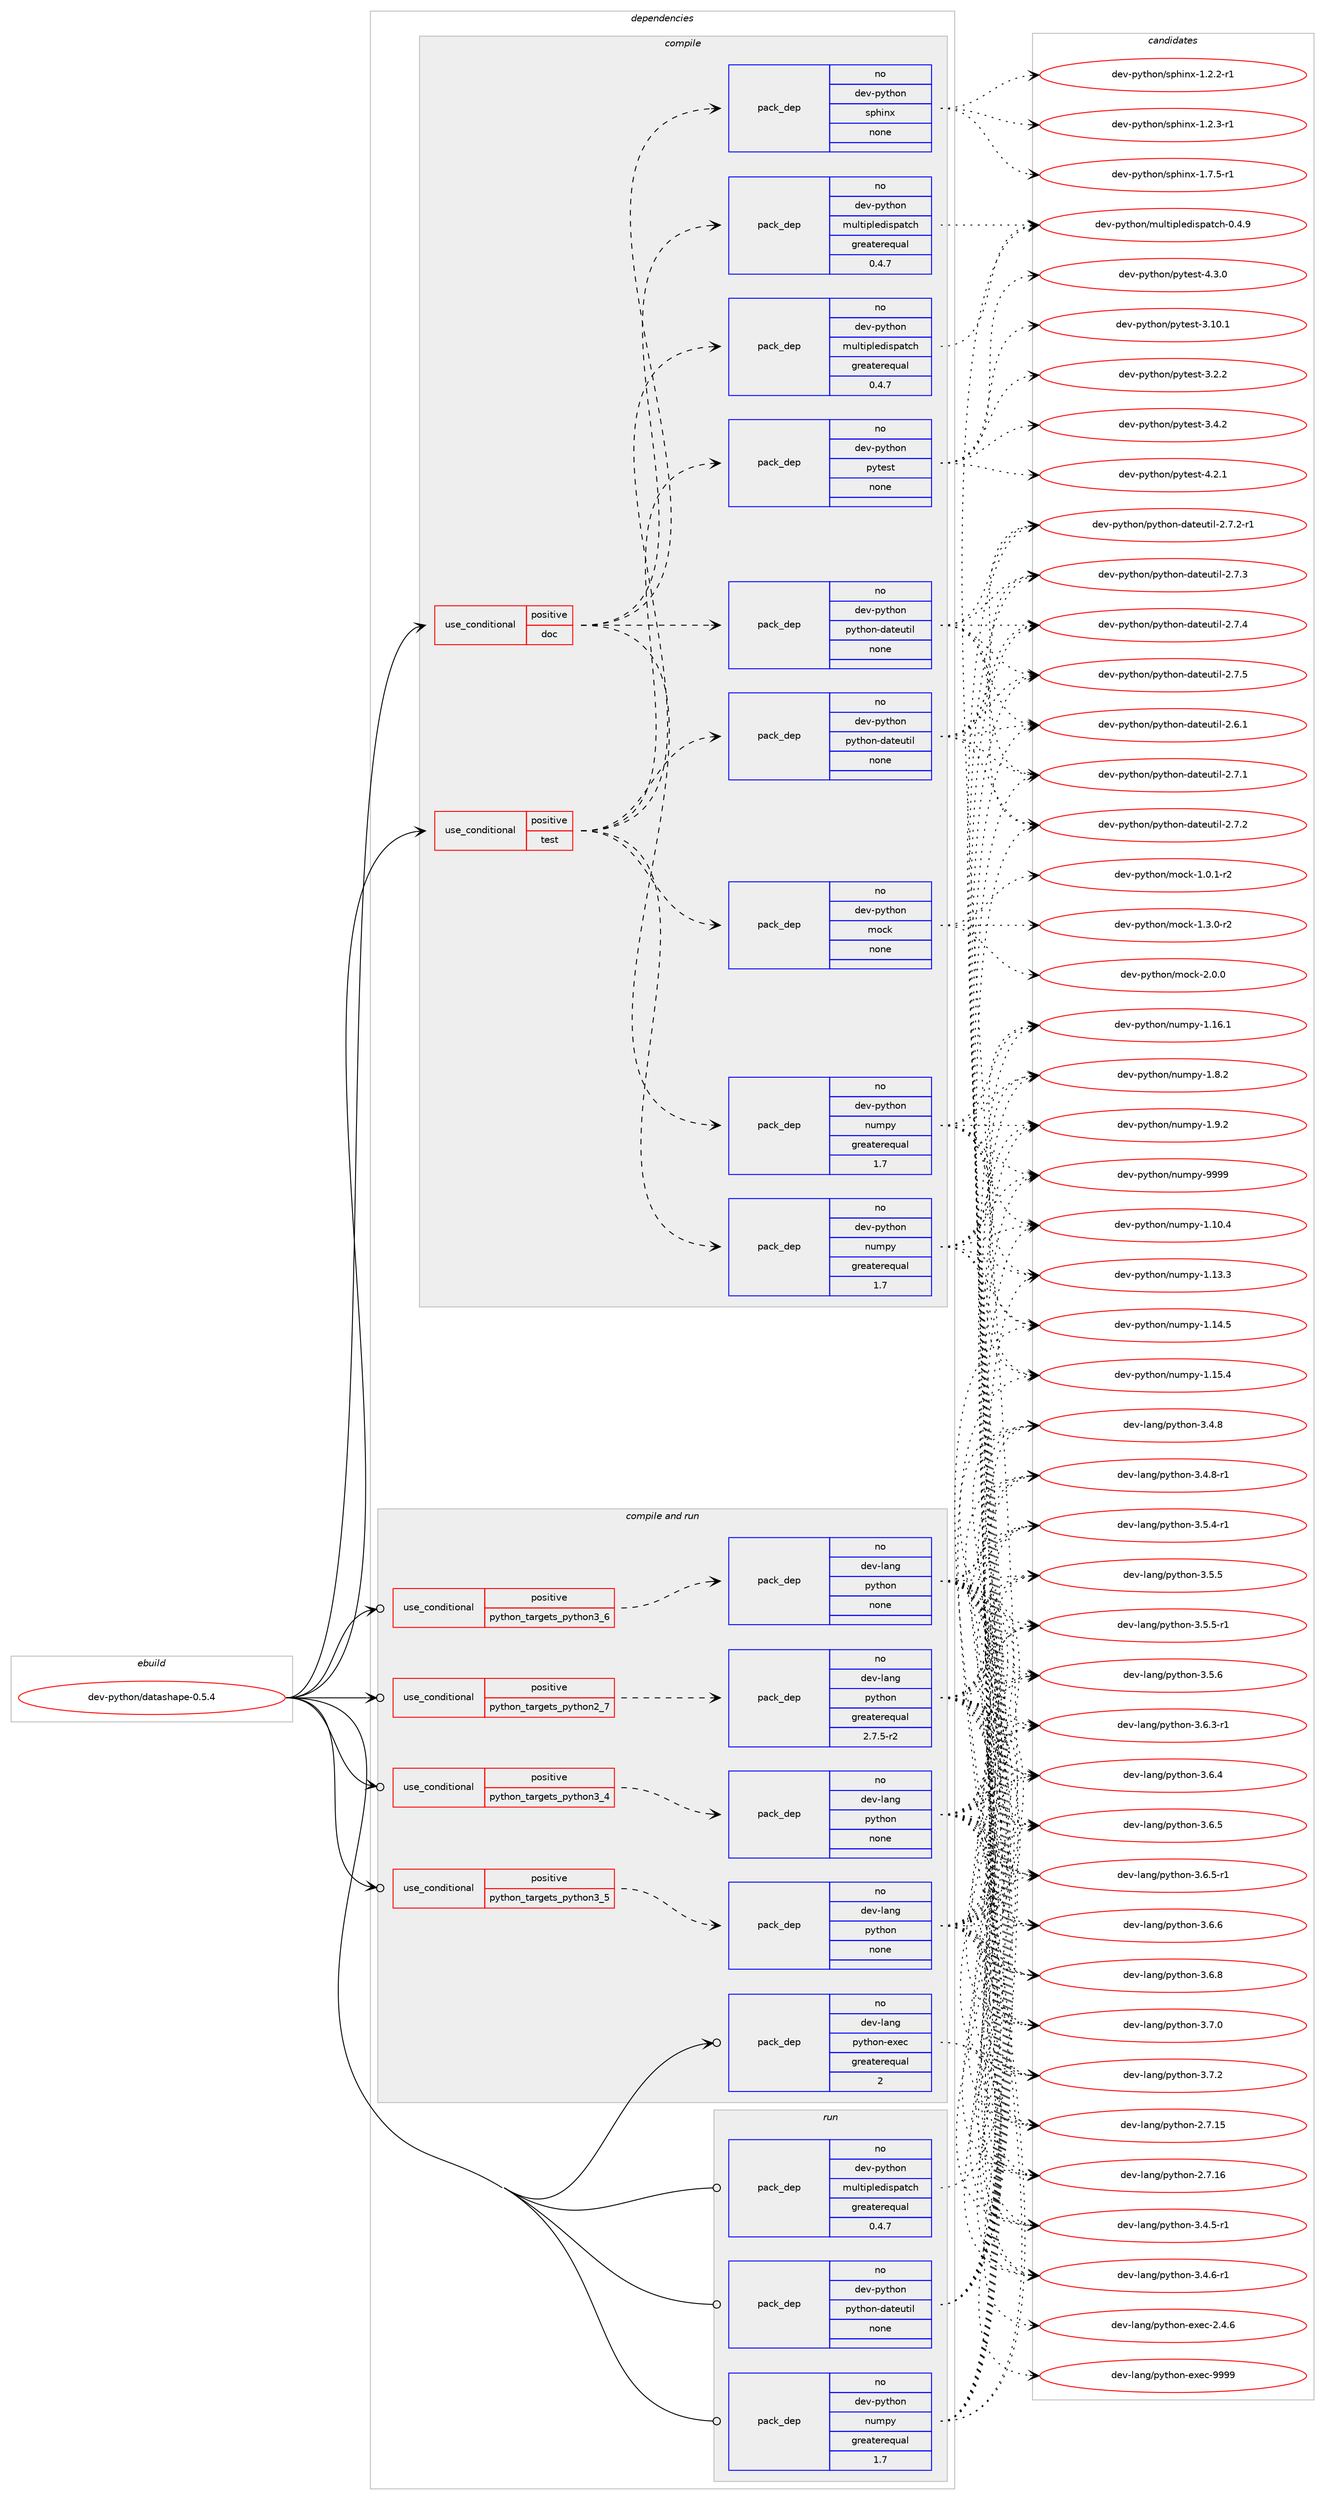digraph prolog {

# *************
# Graph options
# *************

newrank=true;
concentrate=true;
compound=true;
graph [rankdir=LR,fontname=Helvetica,fontsize=10,ranksep=1.5];#, ranksep=2.5, nodesep=0.2];
edge  [arrowhead=vee];
node  [fontname=Helvetica,fontsize=10];

# **********
# The ebuild
# **********

subgraph cluster_leftcol {
color=gray;
rank=same;
label=<<i>ebuild</i>>;
id [label="dev-python/datashape-0.5.4", color=red, width=4, href="../dev-python/datashape-0.5.4.svg"];
}

# ****************
# The dependencies
# ****************

subgraph cluster_midcol {
color=gray;
label=<<i>dependencies</i>>;
subgraph cluster_compile {
fillcolor="#eeeeee";
style=filled;
label=<<i>compile</i>>;
subgraph cond373077 {
dependency1405298 [label=<<TABLE BORDER="0" CELLBORDER="1" CELLSPACING="0" CELLPADDING="4"><TR><TD ROWSPAN="3" CELLPADDING="10">use_conditional</TD></TR><TR><TD>positive</TD></TR><TR><TD>doc</TD></TR></TABLE>>, shape=none, color=red];
subgraph pack1008976 {
dependency1405299 [label=<<TABLE BORDER="0" CELLBORDER="1" CELLSPACING="0" CELLPADDING="4" WIDTH="220"><TR><TD ROWSPAN="6" CELLPADDING="30">pack_dep</TD></TR><TR><TD WIDTH="110">no</TD></TR><TR><TD>dev-python</TD></TR><TR><TD>numpy</TD></TR><TR><TD>greaterequal</TD></TR><TR><TD>1.7</TD></TR></TABLE>>, shape=none, color=blue];
}
dependency1405298:e -> dependency1405299:w [weight=20,style="dashed",arrowhead="vee"];
subgraph pack1008977 {
dependency1405300 [label=<<TABLE BORDER="0" CELLBORDER="1" CELLSPACING="0" CELLPADDING="4" WIDTH="220"><TR><TD ROWSPAN="6" CELLPADDING="30">pack_dep</TD></TR><TR><TD WIDTH="110">no</TD></TR><TR><TD>dev-python</TD></TR><TR><TD>multipledispatch</TD></TR><TR><TD>greaterequal</TD></TR><TR><TD>0.4.7</TD></TR></TABLE>>, shape=none, color=blue];
}
dependency1405298:e -> dependency1405300:w [weight=20,style="dashed",arrowhead="vee"];
subgraph pack1008978 {
dependency1405301 [label=<<TABLE BORDER="0" CELLBORDER="1" CELLSPACING="0" CELLPADDING="4" WIDTH="220"><TR><TD ROWSPAN="6" CELLPADDING="30">pack_dep</TD></TR><TR><TD WIDTH="110">no</TD></TR><TR><TD>dev-python</TD></TR><TR><TD>python-dateutil</TD></TR><TR><TD>none</TD></TR><TR><TD></TD></TR></TABLE>>, shape=none, color=blue];
}
dependency1405298:e -> dependency1405301:w [weight=20,style="dashed",arrowhead="vee"];
subgraph pack1008979 {
dependency1405302 [label=<<TABLE BORDER="0" CELLBORDER="1" CELLSPACING="0" CELLPADDING="4" WIDTH="220"><TR><TD ROWSPAN="6" CELLPADDING="30">pack_dep</TD></TR><TR><TD WIDTH="110">no</TD></TR><TR><TD>dev-python</TD></TR><TR><TD>sphinx</TD></TR><TR><TD>none</TD></TR><TR><TD></TD></TR></TABLE>>, shape=none, color=blue];
}
dependency1405298:e -> dependency1405302:w [weight=20,style="dashed",arrowhead="vee"];
}
id:e -> dependency1405298:w [weight=20,style="solid",arrowhead="vee"];
subgraph cond373078 {
dependency1405303 [label=<<TABLE BORDER="0" CELLBORDER="1" CELLSPACING="0" CELLPADDING="4"><TR><TD ROWSPAN="3" CELLPADDING="10">use_conditional</TD></TR><TR><TD>positive</TD></TR><TR><TD>test</TD></TR></TABLE>>, shape=none, color=red];
subgraph pack1008980 {
dependency1405304 [label=<<TABLE BORDER="0" CELLBORDER="1" CELLSPACING="0" CELLPADDING="4" WIDTH="220"><TR><TD ROWSPAN="6" CELLPADDING="30">pack_dep</TD></TR><TR><TD WIDTH="110">no</TD></TR><TR><TD>dev-python</TD></TR><TR><TD>numpy</TD></TR><TR><TD>greaterequal</TD></TR><TR><TD>1.7</TD></TR></TABLE>>, shape=none, color=blue];
}
dependency1405303:e -> dependency1405304:w [weight=20,style="dashed",arrowhead="vee"];
subgraph pack1008981 {
dependency1405305 [label=<<TABLE BORDER="0" CELLBORDER="1" CELLSPACING="0" CELLPADDING="4" WIDTH="220"><TR><TD ROWSPAN="6" CELLPADDING="30">pack_dep</TD></TR><TR><TD WIDTH="110">no</TD></TR><TR><TD>dev-python</TD></TR><TR><TD>multipledispatch</TD></TR><TR><TD>greaterequal</TD></TR><TR><TD>0.4.7</TD></TR></TABLE>>, shape=none, color=blue];
}
dependency1405303:e -> dependency1405305:w [weight=20,style="dashed",arrowhead="vee"];
subgraph pack1008982 {
dependency1405306 [label=<<TABLE BORDER="0" CELLBORDER="1" CELLSPACING="0" CELLPADDING="4" WIDTH="220"><TR><TD ROWSPAN="6" CELLPADDING="30">pack_dep</TD></TR><TR><TD WIDTH="110">no</TD></TR><TR><TD>dev-python</TD></TR><TR><TD>python-dateutil</TD></TR><TR><TD>none</TD></TR><TR><TD></TD></TR></TABLE>>, shape=none, color=blue];
}
dependency1405303:e -> dependency1405306:w [weight=20,style="dashed",arrowhead="vee"];
subgraph pack1008983 {
dependency1405307 [label=<<TABLE BORDER="0" CELLBORDER="1" CELLSPACING="0" CELLPADDING="4" WIDTH="220"><TR><TD ROWSPAN="6" CELLPADDING="30">pack_dep</TD></TR><TR><TD WIDTH="110">no</TD></TR><TR><TD>dev-python</TD></TR><TR><TD>mock</TD></TR><TR><TD>none</TD></TR><TR><TD></TD></TR></TABLE>>, shape=none, color=blue];
}
dependency1405303:e -> dependency1405307:w [weight=20,style="dashed",arrowhead="vee"];
subgraph pack1008984 {
dependency1405308 [label=<<TABLE BORDER="0" CELLBORDER="1" CELLSPACING="0" CELLPADDING="4" WIDTH="220"><TR><TD ROWSPAN="6" CELLPADDING="30">pack_dep</TD></TR><TR><TD WIDTH="110">no</TD></TR><TR><TD>dev-python</TD></TR><TR><TD>pytest</TD></TR><TR><TD>none</TD></TR><TR><TD></TD></TR></TABLE>>, shape=none, color=blue];
}
dependency1405303:e -> dependency1405308:w [weight=20,style="dashed",arrowhead="vee"];
}
id:e -> dependency1405303:w [weight=20,style="solid",arrowhead="vee"];
}
subgraph cluster_compileandrun {
fillcolor="#eeeeee";
style=filled;
label=<<i>compile and run</i>>;
subgraph cond373079 {
dependency1405309 [label=<<TABLE BORDER="0" CELLBORDER="1" CELLSPACING="0" CELLPADDING="4"><TR><TD ROWSPAN="3" CELLPADDING="10">use_conditional</TD></TR><TR><TD>positive</TD></TR><TR><TD>python_targets_python2_7</TD></TR></TABLE>>, shape=none, color=red];
subgraph pack1008985 {
dependency1405310 [label=<<TABLE BORDER="0" CELLBORDER="1" CELLSPACING="0" CELLPADDING="4" WIDTH="220"><TR><TD ROWSPAN="6" CELLPADDING="30">pack_dep</TD></TR><TR><TD WIDTH="110">no</TD></TR><TR><TD>dev-lang</TD></TR><TR><TD>python</TD></TR><TR><TD>greaterequal</TD></TR><TR><TD>2.7.5-r2</TD></TR></TABLE>>, shape=none, color=blue];
}
dependency1405309:e -> dependency1405310:w [weight=20,style="dashed",arrowhead="vee"];
}
id:e -> dependency1405309:w [weight=20,style="solid",arrowhead="odotvee"];
subgraph cond373080 {
dependency1405311 [label=<<TABLE BORDER="0" CELLBORDER="1" CELLSPACING="0" CELLPADDING="4"><TR><TD ROWSPAN="3" CELLPADDING="10">use_conditional</TD></TR><TR><TD>positive</TD></TR><TR><TD>python_targets_python3_4</TD></TR></TABLE>>, shape=none, color=red];
subgraph pack1008986 {
dependency1405312 [label=<<TABLE BORDER="0" CELLBORDER="1" CELLSPACING="0" CELLPADDING="4" WIDTH="220"><TR><TD ROWSPAN="6" CELLPADDING="30">pack_dep</TD></TR><TR><TD WIDTH="110">no</TD></TR><TR><TD>dev-lang</TD></TR><TR><TD>python</TD></TR><TR><TD>none</TD></TR><TR><TD></TD></TR></TABLE>>, shape=none, color=blue];
}
dependency1405311:e -> dependency1405312:w [weight=20,style="dashed",arrowhead="vee"];
}
id:e -> dependency1405311:w [weight=20,style="solid",arrowhead="odotvee"];
subgraph cond373081 {
dependency1405313 [label=<<TABLE BORDER="0" CELLBORDER="1" CELLSPACING="0" CELLPADDING="4"><TR><TD ROWSPAN="3" CELLPADDING="10">use_conditional</TD></TR><TR><TD>positive</TD></TR><TR><TD>python_targets_python3_5</TD></TR></TABLE>>, shape=none, color=red];
subgraph pack1008987 {
dependency1405314 [label=<<TABLE BORDER="0" CELLBORDER="1" CELLSPACING="0" CELLPADDING="4" WIDTH="220"><TR><TD ROWSPAN="6" CELLPADDING="30">pack_dep</TD></TR><TR><TD WIDTH="110">no</TD></TR><TR><TD>dev-lang</TD></TR><TR><TD>python</TD></TR><TR><TD>none</TD></TR><TR><TD></TD></TR></TABLE>>, shape=none, color=blue];
}
dependency1405313:e -> dependency1405314:w [weight=20,style="dashed",arrowhead="vee"];
}
id:e -> dependency1405313:w [weight=20,style="solid",arrowhead="odotvee"];
subgraph cond373082 {
dependency1405315 [label=<<TABLE BORDER="0" CELLBORDER="1" CELLSPACING="0" CELLPADDING="4"><TR><TD ROWSPAN="3" CELLPADDING="10">use_conditional</TD></TR><TR><TD>positive</TD></TR><TR><TD>python_targets_python3_6</TD></TR></TABLE>>, shape=none, color=red];
subgraph pack1008988 {
dependency1405316 [label=<<TABLE BORDER="0" CELLBORDER="1" CELLSPACING="0" CELLPADDING="4" WIDTH="220"><TR><TD ROWSPAN="6" CELLPADDING="30">pack_dep</TD></TR><TR><TD WIDTH="110">no</TD></TR><TR><TD>dev-lang</TD></TR><TR><TD>python</TD></TR><TR><TD>none</TD></TR><TR><TD></TD></TR></TABLE>>, shape=none, color=blue];
}
dependency1405315:e -> dependency1405316:w [weight=20,style="dashed",arrowhead="vee"];
}
id:e -> dependency1405315:w [weight=20,style="solid",arrowhead="odotvee"];
subgraph pack1008989 {
dependency1405317 [label=<<TABLE BORDER="0" CELLBORDER="1" CELLSPACING="0" CELLPADDING="4" WIDTH="220"><TR><TD ROWSPAN="6" CELLPADDING="30">pack_dep</TD></TR><TR><TD WIDTH="110">no</TD></TR><TR><TD>dev-lang</TD></TR><TR><TD>python-exec</TD></TR><TR><TD>greaterequal</TD></TR><TR><TD>2</TD></TR></TABLE>>, shape=none, color=blue];
}
id:e -> dependency1405317:w [weight=20,style="solid",arrowhead="odotvee"];
}
subgraph cluster_run {
fillcolor="#eeeeee";
style=filled;
label=<<i>run</i>>;
subgraph pack1008990 {
dependency1405318 [label=<<TABLE BORDER="0" CELLBORDER="1" CELLSPACING="0" CELLPADDING="4" WIDTH="220"><TR><TD ROWSPAN="6" CELLPADDING="30">pack_dep</TD></TR><TR><TD WIDTH="110">no</TD></TR><TR><TD>dev-python</TD></TR><TR><TD>multipledispatch</TD></TR><TR><TD>greaterequal</TD></TR><TR><TD>0.4.7</TD></TR></TABLE>>, shape=none, color=blue];
}
id:e -> dependency1405318:w [weight=20,style="solid",arrowhead="odot"];
subgraph pack1008991 {
dependency1405319 [label=<<TABLE BORDER="0" CELLBORDER="1" CELLSPACING="0" CELLPADDING="4" WIDTH="220"><TR><TD ROWSPAN="6" CELLPADDING="30">pack_dep</TD></TR><TR><TD WIDTH="110">no</TD></TR><TR><TD>dev-python</TD></TR><TR><TD>numpy</TD></TR><TR><TD>greaterequal</TD></TR><TR><TD>1.7</TD></TR></TABLE>>, shape=none, color=blue];
}
id:e -> dependency1405319:w [weight=20,style="solid",arrowhead="odot"];
subgraph pack1008992 {
dependency1405320 [label=<<TABLE BORDER="0" CELLBORDER="1" CELLSPACING="0" CELLPADDING="4" WIDTH="220"><TR><TD ROWSPAN="6" CELLPADDING="30">pack_dep</TD></TR><TR><TD WIDTH="110">no</TD></TR><TR><TD>dev-python</TD></TR><TR><TD>python-dateutil</TD></TR><TR><TD>none</TD></TR><TR><TD></TD></TR></TABLE>>, shape=none, color=blue];
}
id:e -> dependency1405320:w [weight=20,style="solid",arrowhead="odot"];
}
}

# **************
# The candidates
# **************

subgraph cluster_choices {
rank=same;
color=gray;
label=<<i>candidates</i>>;

subgraph choice1008976 {
color=black;
nodesep=1;
choice100101118451121211161041111104711011710911212145494649484652 [label="dev-python/numpy-1.10.4", color=red, width=4,href="../dev-python/numpy-1.10.4.svg"];
choice100101118451121211161041111104711011710911212145494649514651 [label="dev-python/numpy-1.13.3", color=red, width=4,href="../dev-python/numpy-1.13.3.svg"];
choice100101118451121211161041111104711011710911212145494649524653 [label="dev-python/numpy-1.14.5", color=red, width=4,href="../dev-python/numpy-1.14.5.svg"];
choice100101118451121211161041111104711011710911212145494649534652 [label="dev-python/numpy-1.15.4", color=red, width=4,href="../dev-python/numpy-1.15.4.svg"];
choice100101118451121211161041111104711011710911212145494649544649 [label="dev-python/numpy-1.16.1", color=red, width=4,href="../dev-python/numpy-1.16.1.svg"];
choice1001011184511212111610411111047110117109112121454946564650 [label="dev-python/numpy-1.8.2", color=red, width=4,href="../dev-python/numpy-1.8.2.svg"];
choice1001011184511212111610411111047110117109112121454946574650 [label="dev-python/numpy-1.9.2", color=red, width=4,href="../dev-python/numpy-1.9.2.svg"];
choice10010111845112121116104111110471101171091121214557575757 [label="dev-python/numpy-9999", color=red, width=4,href="../dev-python/numpy-9999.svg"];
dependency1405299:e -> choice100101118451121211161041111104711011710911212145494649484652:w [style=dotted,weight="100"];
dependency1405299:e -> choice100101118451121211161041111104711011710911212145494649514651:w [style=dotted,weight="100"];
dependency1405299:e -> choice100101118451121211161041111104711011710911212145494649524653:w [style=dotted,weight="100"];
dependency1405299:e -> choice100101118451121211161041111104711011710911212145494649534652:w [style=dotted,weight="100"];
dependency1405299:e -> choice100101118451121211161041111104711011710911212145494649544649:w [style=dotted,weight="100"];
dependency1405299:e -> choice1001011184511212111610411111047110117109112121454946564650:w [style=dotted,weight="100"];
dependency1405299:e -> choice1001011184511212111610411111047110117109112121454946574650:w [style=dotted,weight="100"];
dependency1405299:e -> choice10010111845112121116104111110471101171091121214557575757:w [style=dotted,weight="100"];
}
subgraph choice1008977 {
color=black;
nodesep=1;
choice10010111845112121116104111110471091171081161051121081011001051151129711699104454846524657 [label="dev-python/multipledispatch-0.4.9", color=red, width=4,href="../dev-python/multipledispatch-0.4.9.svg"];
dependency1405300:e -> choice10010111845112121116104111110471091171081161051121081011001051151129711699104454846524657:w [style=dotted,weight="100"];
}
subgraph choice1008978 {
color=black;
nodesep=1;
choice10010111845112121116104111110471121211161041111104510097116101117116105108455046544649 [label="dev-python/python-dateutil-2.6.1", color=red, width=4,href="../dev-python/python-dateutil-2.6.1.svg"];
choice10010111845112121116104111110471121211161041111104510097116101117116105108455046554649 [label="dev-python/python-dateutil-2.7.1", color=red, width=4,href="../dev-python/python-dateutil-2.7.1.svg"];
choice10010111845112121116104111110471121211161041111104510097116101117116105108455046554650 [label="dev-python/python-dateutil-2.7.2", color=red, width=4,href="../dev-python/python-dateutil-2.7.2.svg"];
choice100101118451121211161041111104711212111610411111045100971161011171161051084550465546504511449 [label="dev-python/python-dateutil-2.7.2-r1", color=red, width=4,href="../dev-python/python-dateutil-2.7.2-r1.svg"];
choice10010111845112121116104111110471121211161041111104510097116101117116105108455046554651 [label="dev-python/python-dateutil-2.7.3", color=red, width=4,href="../dev-python/python-dateutil-2.7.3.svg"];
choice10010111845112121116104111110471121211161041111104510097116101117116105108455046554652 [label="dev-python/python-dateutil-2.7.4", color=red, width=4,href="../dev-python/python-dateutil-2.7.4.svg"];
choice10010111845112121116104111110471121211161041111104510097116101117116105108455046554653 [label="dev-python/python-dateutil-2.7.5", color=red, width=4,href="../dev-python/python-dateutil-2.7.5.svg"];
dependency1405301:e -> choice10010111845112121116104111110471121211161041111104510097116101117116105108455046544649:w [style=dotted,weight="100"];
dependency1405301:e -> choice10010111845112121116104111110471121211161041111104510097116101117116105108455046554649:w [style=dotted,weight="100"];
dependency1405301:e -> choice10010111845112121116104111110471121211161041111104510097116101117116105108455046554650:w [style=dotted,weight="100"];
dependency1405301:e -> choice100101118451121211161041111104711212111610411111045100971161011171161051084550465546504511449:w [style=dotted,weight="100"];
dependency1405301:e -> choice10010111845112121116104111110471121211161041111104510097116101117116105108455046554651:w [style=dotted,weight="100"];
dependency1405301:e -> choice10010111845112121116104111110471121211161041111104510097116101117116105108455046554652:w [style=dotted,weight="100"];
dependency1405301:e -> choice10010111845112121116104111110471121211161041111104510097116101117116105108455046554653:w [style=dotted,weight="100"];
}
subgraph choice1008979 {
color=black;
nodesep=1;
choice10010111845112121116104111110471151121041051101204549465046504511449 [label="dev-python/sphinx-1.2.2-r1", color=red, width=4,href="../dev-python/sphinx-1.2.2-r1.svg"];
choice10010111845112121116104111110471151121041051101204549465046514511449 [label="dev-python/sphinx-1.2.3-r1", color=red, width=4,href="../dev-python/sphinx-1.2.3-r1.svg"];
choice10010111845112121116104111110471151121041051101204549465546534511449 [label="dev-python/sphinx-1.7.5-r1", color=red, width=4,href="../dev-python/sphinx-1.7.5-r1.svg"];
dependency1405302:e -> choice10010111845112121116104111110471151121041051101204549465046504511449:w [style=dotted,weight="100"];
dependency1405302:e -> choice10010111845112121116104111110471151121041051101204549465046514511449:w [style=dotted,weight="100"];
dependency1405302:e -> choice10010111845112121116104111110471151121041051101204549465546534511449:w [style=dotted,weight="100"];
}
subgraph choice1008980 {
color=black;
nodesep=1;
choice100101118451121211161041111104711011710911212145494649484652 [label="dev-python/numpy-1.10.4", color=red, width=4,href="../dev-python/numpy-1.10.4.svg"];
choice100101118451121211161041111104711011710911212145494649514651 [label="dev-python/numpy-1.13.3", color=red, width=4,href="../dev-python/numpy-1.13.3.svg"];
choice100101118451121211161041111104711011710911212145494649524653 [label="dev-python/numpy-1.14.5", color=red, width=4,href="../dev-python/numpy-1.14.5.svg"];
choice100101118451121211161041111104711011710911212145494649534652 [label="dev-python/numpy-1.15.4", color=red, width=4,href="../dev-python/numpy-1.15.4.svg"];
choice100101118451121211161041111104711011710911212145494649544649 [label="dev-python/numpy-1.16.1", color=red, width=4,href="../dev-python/numpy-1.16.1.svg"];
choice1001011184511212111610411111047110117109112121454946564650 [label="dev-python/numpy-1.8.2", color=red, width=4,href="../dev-python/numpy-1.8.2.svg"];
choice1001011184511212111610411111047110117109112121454946574650 [label="dev-python/numpy-1.9.2", color=red, width=4,href="../dev-python/numpy-1.9.2.svg"];
choice10010111845112121116104111110471101171091121214557575757 [label="dev-python/numpy-9999", color=red, width=4,href="../dev-python/numpy-9999.svg"];
dependency1405304:e -> choice100101118451121211161041111104711011710911212145494649484652:w [style=dotted,weight="100"];
dependency1405304:e -> choice100101118451121211161041111104711011710911212145494649514651:w [style=dotted,weight="100"];
dependency1405304:e -> choice100101118451121211161041111104711011710911212145494649524653:w [style=dotted,weight="100"];
dependency1405304:e -> choice100101118451121211161041111104711011710911212145494649534652:w [style=dotted,weight="100"];
dependency1405304:e -> choice100101118451121211161041111104711011710911212145494649544649:w [style=dotted,weight="100"];
dependency1405304:e -> choice1001011184511212111610411111047110117109112121454946564650:w [style=dotted,weight="100"];
dependency1405304:e -> choice1001011184511212111610411111047110117109112121454946574650:w [style=dotted,weight="100"];
dependency1405304:e -> choice10010111845112121116104111110471101171091121214557575757:w [style=dotted,weight="100"];
}
subgraph choice1008981 {
color=black;
nodesep=1;
choice10010111845112121116104111110471091171081161051121081011001051151129711699104454846524657 [label="dev-python/multipledispatch-0.4.9", color=red, width=4,href="../dev-python/multipledispatch-0.4.9.svg"];
dependency1405305:e -> choice10010111845112121116104111110471091171081161051121081011001051151129711699104454846524657:w [style=dotted,weight="100"];
}
subgraph choice1008982 {
color=black;
nodesep=1;
choice10010111845112121116104111110471121211161041111104510097116101117116105108455046544649 [label="dev-python/python-dateutil-2.6.1", color=red, width=4,href="../dev-python/python-dateutil-2.6.1.svg"];
choice10010111845112121116104111110471121211161041111104510097116101117116105108455046554649 [label="dev-python/python-dateutil-2.7.1", color=red, width=4,href="../dev-python/python-dateutil-2.7.1.svg"];
choice10010111845112121116104111110471121211161041111104510097116101117116105108455046554650 [label="dev-python/python-dateutil-2.7.2", color=red, width=4,href="../dev-python/python-dateutil-2.7.2.svg"];
choice100101118451121211161041111104711212111610411111045100971161011171161051084550465546504511449 [label="dev-python/python-dateutil-2.7.2-r1", color=red, width=4,href="../dev-python/python-dateutil-2.7.2-r1.svg"];
choice10010111845112121116104111110471121211161041111104510097116101117116105108455046554651 [label="dev-python/python-dateutil-2.7.3", color=red, width=4,href="../dev-python/python-dateutil-2.7.3.svg"];
choice10010111845112121116104111110471121211161041111104510097116101117116105108455046554652 [label="dev-python/python-dateutil-2.7.4", color=red, width=4,href="../dev-python/python-dateutil-2.7.4.svg"];
choice10010111845112121116104111110471121211161041111104510097116101117116105108455046554653 [label="dev-python/python-dateutil-2.7.5", color=red, width=4,href="../dev-python/python-dateutil-2.7.5.svg"];
dependency1405306:e -> choice10010111845112121116104111110471121211161041111104510097116101117116105108455046544649:w [style=dotted,weight="100"];
dependency1405306:e -> choice10010111845112121116104111110471121211161041111104510097116101117116105108455046554649:w [style=dotted,weight="100"];
dependency1405306:e -> choice10010111845112121116104111110471121211161041111104510097116101117116105108455046554650:w [style=dotted,weight="100"];
dependency1405306:e -> choice100101118451121211161041111104711212111610411111045100971161011171161051084550465546504511449:w [style=dotted,weight="100"];
dependency1405306:e -> choice10010111845112121116104111110471121211161041111104510097116101117116105108455046554651:w [style=dotted,weight="100"];
dependency1405306:e -> choice10010111845112121116104111110471121211161041111104510097116101117116105108455046554652:w [style=dotted,weight="100"];
dependency1405306:e -> choice10010111845112121116104111110471121211161041111104510097116101117116105108455046554653:w [style=dotted,weight="100"];
}
subgraph choice1008983 {
color=black;
nodesep=1;
choice1001011184511212111610411111047109111991074549464846494511450 [label="dev-python/mock-1.0.1-r2", color=red, width=4,href="../dev-python/mock-1.0.1-r2.svg"];
choice1001011184511212111610411111047109111991074549465146484511450 [label="dev-python/mock-1.3.0-r2", color=red, width=4,href="../dev-python/mock-1.3.0-r2.svg"];
choice100101118451121211161041111104710911199107455046484648 [label="dev-python/mock-2.0.0", color=red, width=4,href="../dev-python/mock-2.0.0.svg"];
dependency1405307:e -> choice1001011184511212111610411111047109111991074549464846494511450:w [style=dotted,weight="100"];
dependency1405307:e -> choice1001011184511212111610411111047109111991074549465146484511450:w [style=dotted,weight="100"];
dependency1405307:e -> choice100101118451121211161041111104710911199107455046484648:w [style=dotted,weight="100"];
}
subgraph choice1008984 {
color=black;
nodesep=1;
choice100101118451121211161041111104711212111610111511645514649484649 [label="dev-python/pytest-3.10.1", color=red, width=4,href="../dev-python/pytest-3.10.1.svg"];
choice1001011184511212111610411111047112121116101115116455146504650 [label="dev-python/pytest-3.2.2", color=red, width=4,href="../dev-python/pytest-3.2.2.svg"];
choice1001011184511212111610411111047112121116101115116455146524650 [label="dev-python/pytest-3.4.2", color=red, width=4,href="../dev-python/pytest-3.4.2.svg"];
choice1001011184511212111610411111047112121116101115116455246504649 [label="dev-python/pytest-4.2.1", color=red, width=4,href="../dev-python/pytest-4.2.1.svg"];
choice1001011184511212111610411111047112121116101115116455246514648 [label="dev-python/pytest-4.3.0", color=red, width=4,href="../dev-python/pytest-4.3.0.svg"];
dependency1405308:e -> choice100101118451121211161041111104711212111610111511645514649484649:w [style=dotted,weight="100"];
dependency1405308:e -> choice1001011184511212111610411111047112121116101115116455146504650:w [style=dotted,weight="100"];
dependency1405308:e -> choice1001011184511212111610411111047112121116101115116455146524650:w [style=dotted,weight="100"];
dependency1405308:e -> choice1001011184511212111610411111047112121116101115116455246504649:w [style=dotted,weight="100"];
dependency1405308:e -> choice1001011184511212111610411111047112121116101115116455246514648:w [style=dotted,weight="100"];
}
subgraph choice1008985 {
color=black;
nodesep=1;
choice10010111845108971101034711212111610411111045504655464953 [label="dev-lang/python-2.7.15", color=red, width=4,href="../dev-lang/python-2.7.15.svg"];
choice10010111845108971101034711212111610411111045504655464954 [label="dev-lang/python-2.7.16", color=red, width=4,href="../dev-lang/python-2.7.16.svg"];
choice1001011184510897110103471121211161041111104551465246534511449 [label="dev-lang/python-3.4.5-r1", color=red, width=4,href="../dev-lang/python-3.4.5-r1.svg"];
choice1001011184510897110103471121211161041111104551465246544511449 [label="dev-lang/python-3.4.6-r1", color=red, width=4,href="../dev-lang/python-3.4.6-r1.svg"];
choice100101118451089711010347112121116104111110455146524656 [label="dev-lang/python-3.4.8", color=red, width=4,href="../dev-lang/python-3.4.8.svg"];
choice1001011184510897110103471121211161041111104551465246564511449 [label="dev-lang/python-3.4.8-r1", color=red, width=4,href="../dev-lang/python-3.4.8-r1.svg"];
choice1001011184510897110103471121211161041111104551465346524511449 [label="dev-lang/python-3.5.4-r1", color=red, width=4,href="../dev-lang/python-3.5.4-r1.svg"];
choice100101118451089711010347112121116104111110455146534653 [label="dev-lang/python-3.5.5", color=red, width=4,href="../dev-lang/python-3.5.5.svg"];
choice1001011184510897110103471121211161041111104551465346534511449 [label="dev-lang/python-3.5.5-r1", color=red, width=4,href="../dev-lang/python-3.5.5-r1.svg"];
choice100101118451089711010347112121116104111110455146534654 [label="dev-lang/python-3.5.6", color=red, width=4,href="../dev-lang/python-3.5.6.svg"];
choice1001011184510897110103471121211161041111104551465446514511449 [label="dev-lang/python-3.6.3-r1", color=red, width=4,href="../dev-lang/python-3.6.3-r1.svg"];
choice100101118451089711010347112121116104111110455146544652 [label="dev-lang/python-3.6.4", color=red, width=4,href="../dev-lang/python-3.6.4.svg"];
choice100101118451089711010347112121116104111110455146544653 [label="dev-lang/python-3.6.5", color=red, width=4,href="../dev-lang/python-3.6.5.svg"];
choice1001011184510897110103471121211161041111104551465446534511449 [label="dev-lang/python-3.6.5-r1", color=red, width=4,href="../dev-lang/python-3.6.5-r1.svg"];
choice100101118451089711010347112121116104111110455146544654 [label="dev-lang/python-3.6.6", color=red, width=4,href="../dev-lang/python-3.6.6.svg"];
choice100101118451089711010347112121116104111110455146544656 [label="dev-lang/python-3.6.8", color=red, width=4,href="../dev-lang/python-3.6.8.svg"];
choice100101118451089711010347112121116104111110455146554648 [label="dev-lang/python-3.7.0", color=red, width=4,href="../dev-lang/python-3.7.0.svg"];
choice100101118451089711010347112121116104111110455146554650 [label="dev-lang/python-3.7.2", color=red, width=4,href="../dev-lang/python-3.7.2.svg"];
dependency1405310:e -> choice10010111845108971101034711212111610411111045504655464953:w [style=dotted,weight="100"];
dependency1405310:e -> choice10010111845108971101034711212111610411111045504655464954:w [style=dotted,weight="100"];
dependency1405310:e -> choice1001011184510897110103471121211161041111104551465246534511449:w [style=dotted,weight="100"];
dependency1405310:e -> choice1001011184510897110103471121211161041111104551465246544511449:w [style=dotted,weight="100"];
dependency1405310:e -> choice100101118451089711010347112121116104111110455146524656:w [style=dotted,weight="100"];
dependency1405310:e -> choice1001011184510897110103471121211161041111104551465246564511449:w [style=dotted,weight="100"];
dependency1405310:e -> choice1001011184510897110103471121211161041111104551465346524511449:w [style=dotted,weight="100"];
dependency1405310:e -> choice100101118451089711010347112121116104111110455146534653:w [style=dotted,weight="100"];
dependency1405310:e -> choice1001011184510897110103471121211161041111104551465346534511449:w [style=dotted,weight="100"];
dependency1405310:e -> choice100101118451089711010347112121116104111110455146534654:w [style=dotted,weight="100"];
dependency1405310:e -> choice1001011184510897110103471121211161041111104551465446514511449:w [style=dotted,weight="100"];
dependency1405310:e -> choice100101118451089711010347112121116104111110455146544652:w [style=dotted,weight="100"];
dependency1405310:e -> choice100101118451089711010347112121116104111110455146544653:w [style=dotted,weight="100"];
dependency1405310:e -> choice1001011184510897110103471121211161041111104551465446534511449:w [style=dotted,weight="100"];
dependency1405310:e -> choice100101118451089711010347112121116104111110455146544654:w [style=dotted,weight="100"];
dependency1405310:e -> choice100101118451089711010347112121116104111110455146544656:w [style=dotted,weight="100"];
dependency1405310:e -> choice100101118451089711010347112121116104111110455146554648:w [style=dotted,weight="100"];
dependency1405310:e -> choice100101118451089711010347112121116104111110455146554650:w [style=dotted,weight="100"];
}
subgraph choice1008986 {
color=black;
nodesep=1;
choice10010111845108971101034711212111610411111045504655464953 [label="dev-lang/python-2.7.15", color=red, width=4,href="../dev-lang/python-2.7.15.svg"];
choice10010111845108971101034711212111610411111045504655464954 [label="dev-lang/python-2.7.16", color=red, width=4,href="../dev-lang/python-2.7.16.svg"];
choice1001011184510897110103471121211161041111104551465246534511449 [label="dev-lang/python-3.4.5-r1", color=red, width=4,href="../dev-lang/python-3.4.5-r1.svg"];
choice1001011184510897110103471121211161041111104551465246544511449 [label="dev-lang/python-3.4.6-r1", color=red, width=4,href="../dev-lang/python-3.4.6-r1.svg"];
choice100101118451089711010347112121116104111110455146524656 [label="dev-lang/python-3.4.8", color=red, width=4,href="../dev-lang/python-3.4.8.svg"];
choice1001011184510897110103471121211161041111104551465246564511449 [label="dev-lang/python-3.4.8-r1", color=red, width=4,href="../dev-lang/python-3.4.8-r1.svg"];
choice1001011184510897110103471121211161041111104551465346524511449 [label="dev-lang/python-3.5.4-r1", color=red, width=4,href="../dev-lang/python-3.5.4-r1.svg"];
choice100101118451089711010347112121116104111110455146534653 [label="dev-lang/python-3.5.5", color=red, width=4,href="../dev-lang/python-3.5.5.svg"];
choice1001011184510897110103471121211161041111104551465346534511449 [label="dev-lang/python-3.5.5-r1", color=red, width=4,href="../dev-lang/python-3.5.5-r1.svg"];
choice100101118451089711010347112121116104111110455146534654 [label="dev-lang/python-3.5.6", color=red, width=4,href="../dev-lang/python-3.5.6.svg"];
choice1001011184510897110103471121211161041111104551465446514511449 [label="dev-lang/python-3.6.3-r1", color=red, width=4,href="../dev-lang/python-3.6.3-r1.svg"];
choice100101118451089711010347112121116104111110455146544652 [label="dev-lang/python-3.6.4", color=red, width=4,href="../dev-lang/python-3.6.4.svg"];
choice100101118451089711010347112121116104111110455146544653 [label="dev-lang/python-3.6.5", color=red, width=4,href="../dev-lang/python-3.6.5.svg"];
choice1001011184510897110103471121211161041111104551465446534511449 [label="dev-lang/python-3.6.5-r1", color=red, width=4,href="../dev-lang/python-3.6.5-r1.svg"];
choice100101118451089711010347112121116104111110455146544654 [label="dev-lang/python-3.6.6", color=red, width=4,href="../dev-lang/python-3.6.6.svg"];
choice100101118451089711010347112121116104111110455146544656 [label="dev-lang/python-3.6.8", color=red, width=4,href="../dev-lang/python-3.6.8.svg"];
choice100101118451089711010347112121116104111110455146554648 [label="dev-lang/python-3.7.0", color=red, width=4,href="../dev-lang/python-3.7.0.svg"];
choice100101118451089711010347112121116104111110455146554650 [label="dev-lang/python-3.7.2", color=red, width=4,href="../dev-lang/python-3.7.2.svg"];
dependency1405312:e -> choice10010111845108971101034711212111610411111045504655464953:w [style=dotted,weight="100"];
dependency1405312:e -> choice10010111845108971101034711212111610411111045504655464954:w [style=dotted,weight="100"];
dependency1405312:e -> choice1001011184510897110103471121211161041111104551465246534511449:w [style=dotted,weight="100"];
dependency1405312:e -> choice1001011184510897110103471121211161041111104551465246544511449:w [style=dotted,weight="100"];
dependency1405312:e -> choice100101118451089711010347112121116104111110455146524656:w [style=dotted,weight="100"];
dependency1405312:e -> choice1001011184510897110103471121211161041111104551465246564511449:w [style=dotted,weight="100"];
dependency1405312:e -> choice1001011184510897110103471121211161041111104551465346524511449:w [style=dotted,weight="100"];
dependency1405312:e -> choice100101118451089711010347112121116104111110455146534653:w [style=dotted,weight="100"];
dependency1405312:e -> choice1001011184510897110103471121211161041111104551465346534511449:w [style=dotted,weight="100"];
dependency1405312:e -> choice100101118451089711010347112121116104111110455146534654:w [style=dotted,weight="100"];
dependency1405312:e -> choice1001011184510897110103471121211161041111104551465446514511449:w [style=dotted,weight="100"];
dependency1405312:e -> choice100101118451089711010347112121116104111110455146544652:w [style=dotted,weight="100"];
dependency1405312:e -> choice100101118451089711010347112121116104111110455146544653:w [style=dotted,weight="100"];
dependency1405312:e -> choice1001011184510897110103471121211161041111104551465446534511449:w [style=dotted,weight="100"];
dependency1405312:e -> choice100101118451089711010347112121116104111110455146544654:w [style=dotted,weight="100"];
dependency1405312:e -> choice100101118451089711010347112121116104111110455146544656:w [style=dotted,weight="100"];
dependency1405312:e -> choice100101118451089711010347112121116104111110455146554648:w [style=dotted,weight="100"];
dependency1405312:e -> choice100101118451089711010347112121116104111110455146554650:w [style=dotted,weight="100"];
}
subgraph choice1008987 {
color=black;
nodesep=1;
choice10010111845108971101034711212111610411111045504655464953 [label="dev-lang/python-2.7.15", color=red, width=4,href="../dev-lang/python-2.7.15.svg"];
choice10010111845108971101034711212111610411111045504655464954 [label="dev-lang/python-2.7.16", color=red, width=4,href="../dev-lang/python-2.7.16.svg"];
choice1001011184510897110103471121211161041111104551465246534511449 [label="dev-lang/python-3.4.5-r1", color=red, width=4,href="../dev-lang/python-3.4.5-r1.svg"];
choice1001011184510897110103471121211161041111104551465246544511449 [label="dev-lang/python-3.4.6-r1", color=red, width=4,href="../dev-lang/python-3.4.6-r1.svg"];
choice100101118451089711010347112121116104111110455146524656 [label="dev-lang/python-3.4.8", color=red, width=4,href="../dev-lang/python-3.4.8.svg"];
choice1001011184510897110103471121211161041111104551465246564511449 [label="dev-lang/python-3.4.8-r1", color=red, width=4,href="../dev-lang/python-3.4.8-r1.svg"];
choice1001011184510897110103471121211161041111104551465346524511449 [label="dev-lang/python-3.5.4-r1", color=red, width=4,href="../dev-lang/python-3.5.4-r1.svg"];
choice100101118451089711010347112121116104111110455146534653 [label="dev-lang/python-3.5.5", color=red, width=4,href="../dev-lang/python-3.5.5.svg"];
choice1001011184510897110103471121211161041111104551465346534511449 [label="dev-lang/python-3.5.5-r1", color=red, width=4,href="../dev-lang/python-3.5.5-r1.svg"];
choice100101118451089711010347112121116104111110455146534654 [label="dev-lang/python-3.5.6", color=red, width=4,href="../dev-lang/python-3.5.6.svg"];
choice1001011184510897110103471121211161041111104551465446514511449 [label="dev-lang/python-3.6.3-r1", color=red, width=4,href="../dev-lang/python-3.6.3-r1.svg"];
choice100101118451089711010347112121116104111110455146544652 [label="dev-lang/python-3.6.4", color=red, width=4,href="../dev-lang/python-3.6.4.svg"];
choice100101118451089711010347112121116104111110455146544653 [label="dev-lang/python-3.6.5", color=red, width=4,href="../dev-lang/python-3.6.5.svg"];
choice1001011184510897110103471121211161041111104551465446534511449 [label="dev-lang/python-3.6.5-r1", color=red, width=4,href="../dev-lang/python-3.6.5-r1.svg"];
choice100101118451089711010347112121116104111110455146544654 [label="dev-lang/python-3.6.6", color=red, width=4,href="../dev-lang/python-3.6.6.svg"];
choice100101118451089711010347112121116104111110455146544656 [label="dev-lang/python-3.6.8", color=red, width=4,href="../dev-lang/python-3.6.8.svg"];
choice100101118451089711010347112121116104111110455146554648 [label="dev-lang/python-3.7.0", color=red, width=4,href="../dev-lang/python-3.7.0.svg"];
choice100101118451089711010347112121116104111110455146554650 [label="dev-lang/python-3.7.2", color=red, width=4,href="../dev-lang/python-3.7.2.svg"];
dependency1405314:e -> choice10010111845108971101034711212111610411111045504655464953:w [style=dotted,weight="100"];
dependency1405314:e -> choice10010111845108971101034711212111610411111045504655464954:w [style=dotted,weight="100"];
dependency1405314:e -> choice1001011184510897110103471121211161041111104551465246534511449:w [style=dotted,weight="100"];
dependency1405314:e -> choice1001011184510897110103471121211161041111104551465246544511449:w [style=dotted,weight="100"];
dependency1405314:e -> choice100101118451089711010347112121116104111110455146524656:w [style=dotted,weight="100"];
dependency1405314:e -> choice1001011184510897110103471121211161041111104551465246564511449:w [style=dotted,weight="100"];
dependency1405314:e -> choice1001011184510897110103471121211161041111104551465346524511449:w [style=dotted,weight="100"];
dependency1405314:e -> choice100101118451089711010347112121116104111110455146534653:w [style=dotted,weight="100"];
dependency1405314:e -> choice1001011184510897110103471121211161041111104551465346534511449:w [style=dotted,weight="100"];
dependency1405314:e -> choice100101118451089711010347112121116104111110455146534654:w [style=dotted,weight="100"];
dependency1405314:e -> choice1001011184510897110103471121211161041111104551465446514511449:w [style=dotted,weight="100"];
dependency1405314:e -> choice100101118451089711010347112121116104111110455146544652:w [style=dotted,weight="100"];
dependency1405314:e -> choice100101118451089711010347112121116104111110455146544653:w [style=dotted,weight="100"];
dependency1405314:e -> choice1001011184510897110103471121211161041111104551465446534511449:w [style=dotted,weight="100"];
dependency1405314:e -> choice100101118451089711010347112121116104111110455146544654:w [style=dotted,weight="100"];
dependency1405314:e -> choice100101118451089711010347112121116104111110455146544656:w [style=dotted,weight="100"];
dependency1405314:e -> choice100101118451089711010347112121116104111110455146554648:w [style=dotted,weight="100"];
dependency1405314:e -> choice100101118451089711010347112121116104111110455146554650:w [style=dotted,weight="100"];
}
subgraph choice1008988 {
color=black;
nodesep=1;
choice10010111845108971101034711212111610411111045504655464953 [label="dev-lang/python-2.7.15", color=red, width=4,href="../dev-lang/python-2.7.15.svg"];
choice10010111845108971101034711212111610411111045504655464954 [label="dev-lang/python-2.7.16", color=red, width=4,href="../dev-lang/python-2.7.16.svg"];
choice1001011184510897110103471121211161041111104551465246534511449 [label="dev-lang/python-3.4.5-r1", color=red, width=4,href="../dev-lang/python-3.4.5-r1.svg"];
choice1001011184510897110103471121211161041111104551465246544511449 [label="dev-lang/python-3.4.6-r1", color=red, width=4,href="../dev-lang/python-3.4.6-r1.svg"];
choice100101118451089711010347112121116104111110455146524656 [label="dev-lang/python-3.4.8", color=red, width=4,href="../dev-lang/python-3.4.8.svg"];
choice1001011184510897110103471121211161041111104551465246564511449 [label="dev-lang/python-3.4.8-r1", color=red, width=4,href="../dev-lang/python-3.4.8-r1.svg"];
choice1001011184510897110103471121211161041111104551465346524511449 [label="dev-lang/python-3.5.4-r1", color=red, width=4,href="../dev-lang/python-3.5.4-r1.svg"];
choice100101118451089711010347112121116104111110455146534653 [label="dev-lang/python-3.5.5", color=red, width=4,href="../dev-lang/python-3.5.5.svg"];
choice1001011184510897110103471121211161041111104551465346534511449 [label="dev-lang/python-3.5.5-r1", color=red, width=4,href="../dev-lang/python-3.5.5-r1.svg"];
choice100101118451089711010347112121116104111110455146534654 [label="dev-lang/python-3.5.6", color=red, width=4,href="../dev-lang/python-3.5.6.svg"];
choice1001011184510897110103471121211161041111104551465446514511449 [label="dev-lang/python-3.6.3-r1", color=red, width=4,href="../dev-lang/python-3.6.3-r1.svg"];
choice100101118451089711010347112121116104111110455146544652 [label="dev-lang/python-3.6.4", color=red, width=4,href="../dev-lang/python-3.6.4.svg"];
choice100101118451089711010347112121116104111110455146544653 [label="dev-lang/python-3.6.5", color=red, width=4,href="../dev-lang/python-3.6.5.svg"];
choice1001011184510897110103471121211161041111104551465446534511449 [label="dev-lang/python-3.6.5-r1", color=red, width=4,href="../dev-lang/python-3.6.5-r1.svg"];
choice100101118451089711010347112121116104111110455146544654 [label="dev-lang/python-3.6.6", color=red, width=4,href="../dev-lang/python-3.6.6.svg"];
choice100101118451089711010347112121116104111110455146544656 [label="dev-lang/python-3.6.8", color=red, width=4,href="../dev-lang/python-3.6.8.svg"];
choice100101118451089711010347112121116104111110455146554648 [label="dev-lang/python-3.7.0", color=red, width=4,href="../dev-lang/python-3.7.0.svg"];
choice100101118451089711010347112121116104111110455146554650 [label="dev-lang/python-3.7.2", color=red, width=4,href="../dev-lang/python-3.7.2.svg"];
dependency1405316:e -> choice10010111845108971101034711212111610411111045504655464953:w [style=dotted,weight="100"];
dependency1405316:e -> choice10010111845108971101034711212111610411111045504655464954:w [style=dotted,weight="100"];
dependency1405316:e -> choice1001011184510897110103471121211161041111104551465246534511449:w [style=dotted,weight="100"];
dependency1405316:e -> choice1001011184510897110103471121211161041111104551465246544511449:w [style=dotted,weight="100"];
dependency1405316:e -> choice100101118451089711010347112121116104111110455146524656:w [style=dotted,weight="100"];
dependency1405316:e -> choice1001011184510897110103471121211161041111104551465246564511449:w [style=dotted,weight="100"];
dependency1405316:e -> choice1001011184510897110103471121211161041111104551465346524511449:w [style=dotted,weight="100"];
dependency1405316:e -> choice100101118451089711010347112121116104111110455146534653:w [style=dotted,weight="100"];
dependency1405316:e -> choice1001011184510897110103471121211161041111104551465346534511449:w [style=dotted,weight="100"];
dependency1405316:e -> choice100101118451089711010347112121116104111110455146534654:w [style=dotted,weight="100"];
dependency1405316:e -> choice1001011184510897110103471121211161041111104551465446514511449:w [style=dotted,weight="100"];
dependency1405316:e -> choice100101118451089711010347112121116104111110455146544652:w [style=dotted,weight="100"];
dependency1405316:e -> choice100101118451089711010347112121116104111110455146544653:w [style=dotted,weight="100"];
dependency1405316:e -> choice1001011184510897110103471121211161041111104551465446534511449:w [style=dotted,weight="100"];
dependency1405316:e -> choice100101118451089711010347112121116104111110455146544654:w [style=dotted,weight="100"];
dependency1405316:e -> choice100101118451089711010347112121116104111110455146544656:w [style=dotted,weight="100"];
dependency1405316:e -> choice100101118451089711010347112121116104111110455146554648:w [style=dotted,weight="100"];
dependency1405316:e -> choice100101118451089711010347112121116104111110455146554650:w [style=dotted,weight="100"];
}
subgraph choice1008989 {
color=black;
nodesep=1;
choice1001011184510897110103471121211161041111104510112010199455046524654 [label="dev-lang/python-exec-2.4.6", color=red, width=4,href="../dev-lang/python-exec-2.4.6.svg"];
choice10010111845108971101034711212111610411111045101120101994557575757 [label="dev-lang/python-exec-9999", color=red, width=4,href="../dev-lang/python-exec-9999.svg"];
dependency1405317:e -> choice1001011184510897110103471121211161041111104510112010199455046524654:w [style=dotted,weight="100"];
dependency1405317:e -> choice10010111845108971101034711212111610411111045101120101994557575757:w [style=dotted,weight="100"];
}
subgraph choice1008990 {
color=black;
nodesep=1;
choice10010111845112121116104111110471091171081161051121081011001051151129711699104454846524657 [label="dev-python/multipledispatch-0.4.9", color=red, width=4,href="../dev-python/multipledispatch-0.4.9.svg"];
dependency1405318:e -> choice10010111845112121116104111110471091171081161051121081011001051151129711699104454846524657:w [style=dotted,weight="100"];
}
subgraph choice1008991 {
color=black;
nodesep=1;
choice100101118451121211161041111104711011710911212145494649484652 [label="dev-python/numpy-1.10.4", color=red, width=4,href="../dev-python/numpy-1.10.4.svg"];
choice100101118451121211161041111104711011710911212145494649514651 [label="dev-python/numpy-1.13.3", color=red, width=4,href="../dev-python/numpy-1.13.3.svg"];
choice100101118451121211161041111104711011710911212145494649524653 [label="dev-python/numpy-1.14.5", color=red, width=4,href="../dev-python/numpy-1.14.5.svg"];
choice100101118451121211161041111104711011710911212145494649534652 [label="dev-python/numpy-1.15.4", color=red, width=4,href="../dev-python/numpy-1.15.4.svg"];
choice100101118451121211161041111104711011710911212145494649544649 [label="dev-python/numpy-1.16.1", color=red, width=4,href="../dev-python/numpy-1.16.1.svg"];
choice1001011184511212111610411111047110117109112121454946564650 [label="dev-python/numpy-1.8.2", color=red, width=4,href="../dev-python/numpy-1.8.2.svg"];
choice1001011184511212111610411111047110117109112121454946574650 [label="dev-python/numpy-1.9.2", color=red, width=4,href="../dev-python/numpy-1.9.2.svg"];
choice10010111845112121116104111110471101171091121214557575757 [label="dev-python/numpy-9999", color=red, width=4,href="../dev-python/numpy-9999.svg"];
dependency1405319:e -> choice100101118451121211161041111104711011710911212145494649484652:w [style=dotted,weight="100"];
dependency1405319:e -> choice100101118451121211161041111104711011710911212145494649514651:w [style=dotted,weight="100"];
dependency1405319:e -> choice100101118451121211161041111104711011710911212145494649524653:w [style=dotted,weight="100"];
dependency1405319:e -> choice100101118451121211161041111104711011710911212145494649534652:w [style=dotted,weight="100"];
dependency1405319:e -> choice100101118451121211161041111104711011710911212145494649544649:w [style=dotted,weight="100"];
dependency1405319:e -> choice1001011184511212111610411111047110117109112121454946564650:w [style=dotted,weight="100"];
dependency1405319:e -> choice1001011184511212111610411111047110117109112121454946574650:w [style=dotted,weight="100"];
dependency1405319:e -> choice10010111845112121116104111110471101171091121214557575757:w [style=dotted,weight="100"];
}
subgraph choice1008992 {
color=black;
nodesep=1;
choice10010111845112121116104111110471121211161041111104510097116101117116105108455046544649 [label="dev-python/python-dateutil-2.6.1", color=red, width=4,href="../dev-python/python-dateutil-2.6.1.svg"];
choice10010111845112121116104111110471121211161041111104510097116101117116105108455046554649 [label="dev-python/python-dateutil-2.7.1", color=red, width=4,href="../dev-python/python-dateutil-2.7.1.svg"];
choice10010111845112121116104111110471121211161041111104510097116101117116105108455046554650 [label="dev-python/python-dateutil-2.7.2", color=red, width=4,href="../dev-python/python-dateutil-2.7.2.svg"];
choice100101118451121211161041111104711212111610411111045100971161011171161051084550465546504511449 [label="dev-python/python-dateutil-2.7.2-r1", color=red, width=4,href="../dev-python/python-dateutil-2.7.2-r1.svg"];
choice10010111845112121116104111110471121211161041111104510097116101117116105108455046554651 [label="dev-python/python-dateutil-2.7.3", color=red, width=4,href="../dev-python/python-dateutil-2.7.3.svg"];
choice10010111845112121116104111110471121211161041111104510097116101117116105108455046554652 [label="dev-python/python-dateutil-2.7.4", color=red, width=4,href="../dev-python/python-dateutil-2.7.4.svg"];
choice10010111845112121116104111110471121211161041111104510097116101117116105108455046554653 [label="dev-python/python-dateutil-2.7.5", color=red, width=4,href="../dev-python/python-dateutil-2.7.5.svg"];
dependency1405320:e -> choice10010111845112121116104111110471121211161041111104510097116101117116105108455046544649:w [style=dotted,weight="100"];
dependency1405320:e -> choice10010111845112121116104111110471121211161041111104510097116101117116105108455046554649:w [style=dotted,weight="100"];
dependency1405320:e -> choice10010111845112121116104111110471121211161041111104510097116101117116105108455046554650:w [style=dotted,weight="100"];
dependency1405320:e -> choice100101118451121211161041111104711212111610411111045100971161011171161051084550465546504511449:w [style=dotted,weight="100"];
dependency1405320:e -> choice10010111845112121116104111110471121211161041111104510097116101117116105108455046554651:w [style=dotted,weight="100"];
dependency1405320:e -> choice10010111845112121116104111110471121211161041111104510097116101117116105108455046554652:w [style=dotted,weight="100"];
dependency1405320:e -> choice10010111845112121116104111110471121211161041111104510097116101117116105108455046554653:w [style=dotted,weight="100"];
}
}

}
